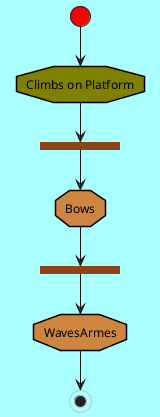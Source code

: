 @startuml
'this is comment
skinparam activityShape octagon
skinparam backgroundColor #AAFFFF
skinparam activity {
    StartColor Red
    EndColor Silver
    BarColor SaddleBrown
    BackgroundColor Peru
    BackgroundColor<<begin>> Olive
    BorderColor Black
    FontName Impact
}

(*)  --> "Climbs on Platform" <<begin>>
--> === s1 ===
--> Bows
--> === s2 ===
--> WavesArmes
-->(*)
@enduml